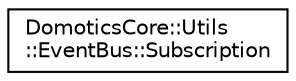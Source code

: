 digraph "Graphical Class Hierarchy"
{
 // LATEX_PDF_SIZE
  edge [fontname="Helvetica",fontsize="10",labelfontname="Helvetica",labelfontsize="10"];
  node [fontname="Helvetica",fontsize="10",shape=record];
  rankdir="LR";
  Node0 [label="DomoticsCore::Utils\l::EventBus::Subscription",height=0.2,width=0.4,color="black", fillcolor="white", style="filled",URL="$structDomoticsCore_1_1Utils_1_1EventBus_1_1Subscription.html",tooltip=" "];
}
